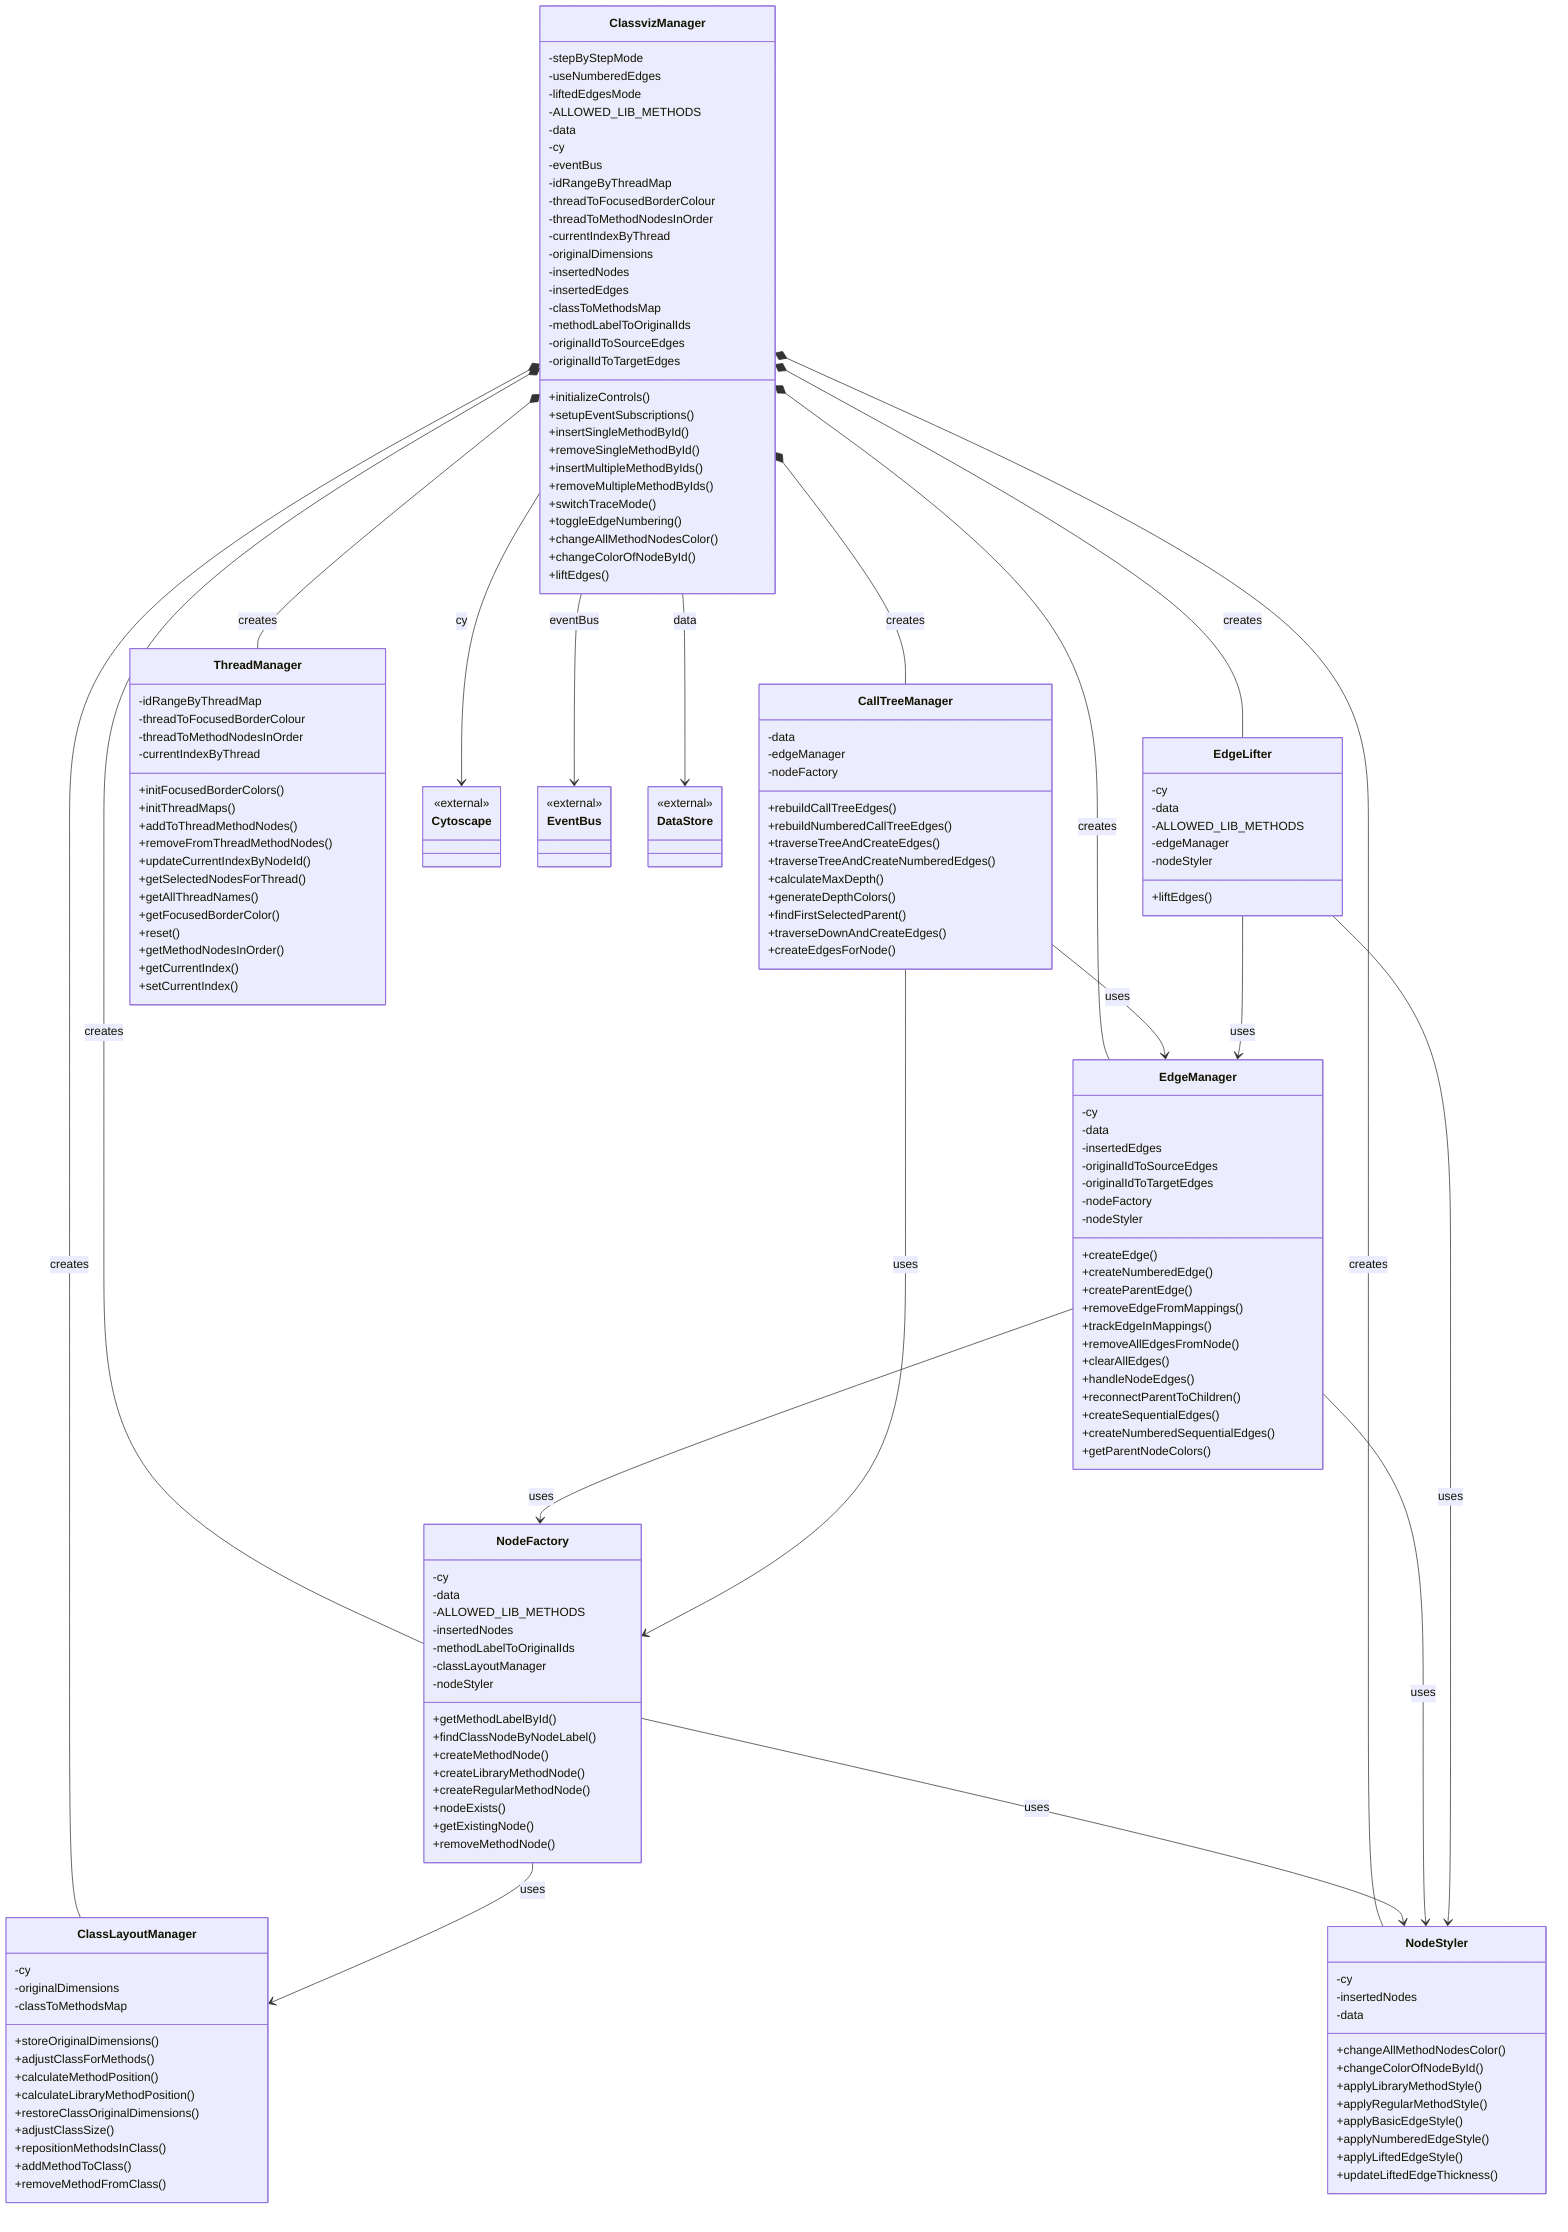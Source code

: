 classDiagram
    class ClassvizManager {
        -stepByStepMode
        -useNumberedEdges
        -liftedEdgesMode
        -ALLOWED_LIB_METHODS
        -data
        -cy
        -eventBus
        -idRangeByThreadMap
        -threadToFocusedBorderColour
        -threadToMethodNodesInOrder
        -currentIndexByThread
        -originalDimensions
        -insertedNodes
        -insertedEdges
        -classToMethodsMap
        -methodLabelToOriginalIds
        -originalIdToSourceEdges
        -originalIdToTargetEdges
        +initializeControls()
        +setupEventSubscriptions()
        +insertSingleMethodById()
        +removeSingleMethodById()
        +insertMultipleMethodByIds()
        +removeMultipleMethodByIds()
        +switchTraceMode()
        +toggleEdgeNumbering()
        +changeAllMethodNodesColor()
        +changeColorOfNodeById()
        +liftEdges()
    }

    class NodeFactory {
        -cy
        -data
        -ALLOWED_LIB_METHODS
        -insertedNodes
        -methodLabelToOriginalIds
        -classLayoutManager
        -nodeStyler
        +getMethodLabelById()
        +findClassNodeByNodeLabel()
        +createMethodNode()
        +createLibraryMethodNode()
        +createRegularMethodNode()
        +nodeExists()
        +getExistingNode()
        +removeMethodNode()
    }

    class EdgeManager {
        -cy
        -data
        -insertedEdges
        -originalIdToSourceEdges
        -originalIdToTargetEdges
        -nodeFactory
        -nodeStyler
        +createEdge()
        +createNumberedEdge()
        +createParentEdge()
        +removeEdgeFromMappings()
        +trackEdgeInMappings()
        +removeAllEdgesFromNode()
        +clearAllEdges()
        +handleNodeEdges()
        +reconnectParentToChildren()
        +createSequentialEdges()
        +createNumberedSequentialEdges()
        +getParentNodeColors()
    }

    class CallTreeManager {
        -data
        -edgeManager
        -nodeFactory
        +rebuildCallTreeEdges()
        +rebuildNumberedCallTreeEdges()
        +traverseTreeAndCreateEdges()
        +traverseTreeAndCreateNumberedEdges()
        +calculateMaxDepth()
        +generateDepthColors()
        +findFirstSelectedParent()
        +traverseDownAndCreateEdges()
        +createEdgesForNode()
    }

    class ClassLayoutManager {
        -cy
        -originalDimensions
        -classToMethodsMap
        +storeOriginalDimensions()
        +adjustClassForMethods()
        +calculateMethodPosition()
        +calculateLibraryMethodPosition()
        +restoreClassOriginalDimensions()
        +adjustClassSize()
        +repositionMethodsInClass()
        +addMethodToClass()
        +removeMethodFromClass()
    }

    class EdgeLifter {
        -cy
        -data
        -ALLOWED_LIB_METHODS
        -edgeManager
        -nodeStyler
        +liftEdges()
    }

    class NodeStyler {
        -cy
        -insertedNodes
        -data
        +changeAllMethodNodesColor()
        +changeColorOfNodeById()
        +applyLibraryMethodStyle()
        +applyRegularMethodStyle()
        +applyBasicEdgeStyle()
        +applyNumberedEdgeStyle()
        +applyLiftedEdgeStyle()
        +updateLiftedEdgeThickness()
    }

    class ThreadManager {
        -idRangeByThreadMap
        -threadToFocusedBorderColour
        -threadToMethodNodesInOrder
        -currentIndexByThread
        +initFocusedBorderColors()
        +initThreadMaps()
        +addToThreadMethodNodes()
        +removeFromThreadMethodNodes()
        +updateCurrentIndexByNodeId()
        +getSelectedNodesForThread()
        +getAllThreadNames()
        +getFocusedBorderColor()
        +reset()
        +getMethodNodesInOrder()
        +getCurrentIndex()
        +setCurrentIndex()
    }

    %% Composition relationships
    ClassvizManager *-- NodeFactory : creates
    ClassvizManager *-- EdgeManager : creates
    ClassvizManager *-- CallTreeManager : creates
    ClassvizManager *-- ClassLayoutManager : creates
    ClassvizManager *-- EdgeLifter : creates
    ClassvizManager *-- NodeStyler : creates
    ClassvizManager *-- ThreadManager : creates

    %% Dependencies between managers
    NodeFactory --> ClassLayoutManager : uses
    NodeFactory --> NodeStyler : uses
    EdgeManager --> NodeFactory : uses
    EdgeManager --> NodeStyler : uses
    CallTreeManager --> EdgeManager : uses
    CallTreeManager --> NodeFactory : uses
    EdgeLifter --> EdgeManager : uses
    EdgeLifter --> NodeStyler : uses

    %% External dependencies
    ClassvizManager --> Cytoscape : cy
    ClassvizManager --> EventBus : eventBus
    ClassvizManager --> DataStore : data

    class Cytoscape {
        <<external>>
    }

    class EventBus {
        <<external>>
    }

    class DataStore {
        <<external>>
    }